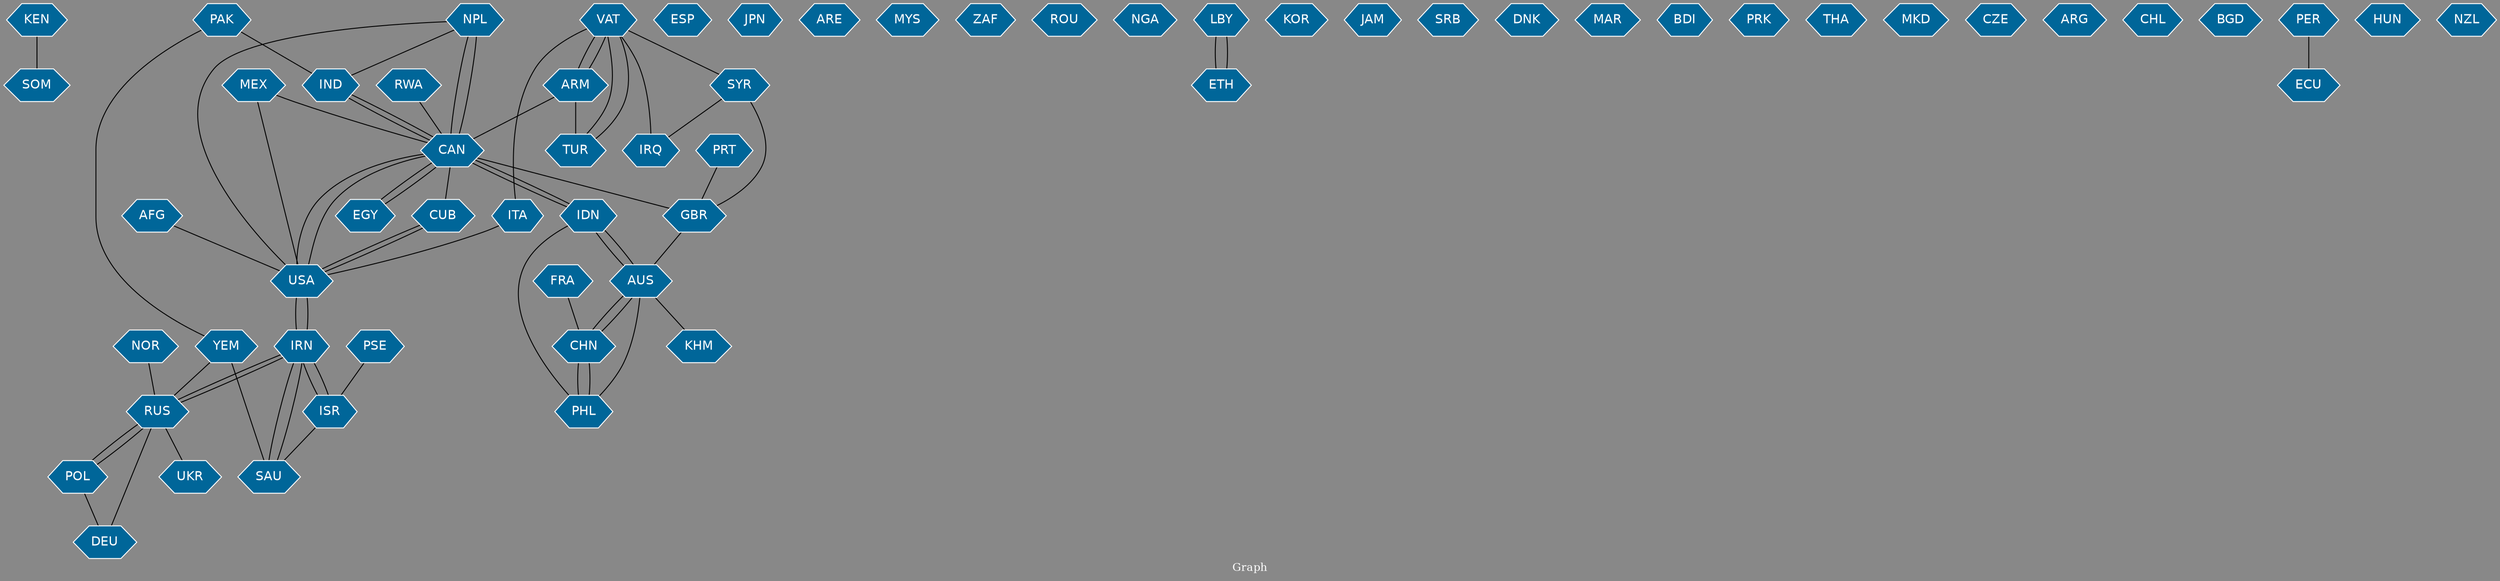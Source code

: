// Countries together in item graph
graph {
	graph [bgcolor="#888888" fontcolor=white fontsize=12 label="Graph" outputorder=edgesfirst overlap=prism]
	node [color=white fillcolor="#006699" fontcolor=white fontname=Helvetica shape=hexagon style=filled]
	edge [arrowhead=open color=black fontcolor=white fontname=Courier fontsize=12]
		KEN [label=KEN]
		NPL [label=NPL]
		IRN [label=IRN]
		AUS [label=AUS]
		ESP [label=ESP]
		MEX [label=MEX]
		USA [label=USA]
		IND [label=IND]
		KHM [label=KHM]
		RUS [label=RUS]
		JPN [label=JPN]
		ARM [label=ARM]
		TUR [label=TUR]
		VAT [label=VAT]
		ITA [label=ITA]
		IDN [label=IDN]
		CAN [label=CAN]
		IRQ [label=IRQ]
		ARE [label=ARE]
		GBR [label=GBR]
		MYS [label=MYS]
		YEM [label=YEM]
		EGY [label=EGY]
		ZAF [label=ZAF]
		CHN [label=CHN]
		UKR [label=UKR]
		POL [label=POL]
		PSE [label=PSE]
		ROU [label=ROU]
		CUB [label=CUB]
		SYR [label=SYR]
		PAK [label=PAK]
		NGA [label=NGA]
		FRA [label=FRA]
		LBY [label=LBY]
		ETH [label=ETH]
		KOR [label=KOR]
		SAU [label=SAU]
		AFG [label=AFG]
		PHL [label=PHL]
		JAM [label=JAM]
		PRT [label=PRT]
		ISR [label=ISR]
		SRB [label=SRB]
		DNK [label=DNK]
		MAR [label=MAR]
		SOM [label=SOM]
		BDI [label=BDI]
		PRK [label=PRK]
		THA [label=THA]
		DEU [label=DEU]
		MKD [label=MKD]
		NOR [label=NOR]
		CZE [label=CZE]
		ARG [label=ARG]
		CHL [label=CHL]
		BGD [label=BGD]
		RWA [label=RWA]
		PER [label=PER]
		ECU [label=ECU]
		HUN [label=HUN]
		NZL [label=NZL]
			PSE -- ISR [weight=1]
			IRN -- RUS [weight=1]
			SYR -- IRQ [weight=1]
			CAN -- NPL [weight=3]
			USA -- NPL [weight=1]
			IRN -- USA [weight=1]
			CAN -- EGY [weight=1]
			NPL -- IND [weight=1]
			USA -- CAN [weight=2]
			MEX -- CAN [weight=1]
			ETH -- LBY [weight=1]
			IDN -- CAN [weight=2]
			PHL -- AUS [weight=2]
			CAN -- IDN [weight=1]
			CAN -- USA [weight=1]
			NOR -- RUS [weight=1]
			SAU -- IRN [weight=1]
			CAN -- GBR [weight=1]
			AUS -- IDN [weight=1]
			RUS -- IRN [weight=1]
			VAT -- IRQ [weight=1]
			CHN -- AUS [weight=1]
			ARM -- TUR [weight=3]
			ARM -- CAN [weight=1]
			VAT -- ARM [weight=3]
			VAT -- TUR [weight=2]
			DEU -- RUS [weight=1]
			PAK -- YEM [weight=1]
			PER -- ECU [weight=1]
			PRT -- GBR [weight=1]
			AFG -- USA [weight=1]
			MEX -- USA [weight=2]
			TUR -- VAT [weight=1]
			VAT -- ITA [weight=1]
			CAN -- CUB [weight=1]
			RWA -- CAN [weight=1]
			RUS -- POL [weight=2]
			ISR -- IRN [weight=2]
			CHN -- PHL [weight=1]
			PHL -- CHN [weight=1]
			USA -- CUB [weight=2]
			RUS -- UKR [weight=2]
			VAT -- SYR [weight=1]
			IRN -- ISR [weight=1]
			ISR -- SAU [weight=1]
			GBR -- AUS [weight=1]
			CUB -- USA [weight=2]
			FRA -- CHN [weight=1]
			IND -- CAN [weight=2]
			CAN -- IND [weight=2]
			IRN -- SAU [weight=1]
			NPL -- CAN [weight=5]
			POL -- DEU [weight=1]
			POL -- RUS [weight=1]
			KEN -- SOM [weight=2]
			ARM -- VAT [weight=1]
			EGY -- CAN [weight=2]
			AUS -- CHN [weight=1]
			ITA -- USA [weight=2]
			SYR -- GBR [weight=1]
			LBY -- ETH [weight=1]
			PAK -- IND [weight=1]
			YEM -- SAU [weight=3]
			PHL -- IDN [weight=1]
			USA -- IRN [weight=2]
			YEM -- RUS [weight=1]
			AUS -- KHM [weight=1]
			IDN -- AUS [weight=1]
}